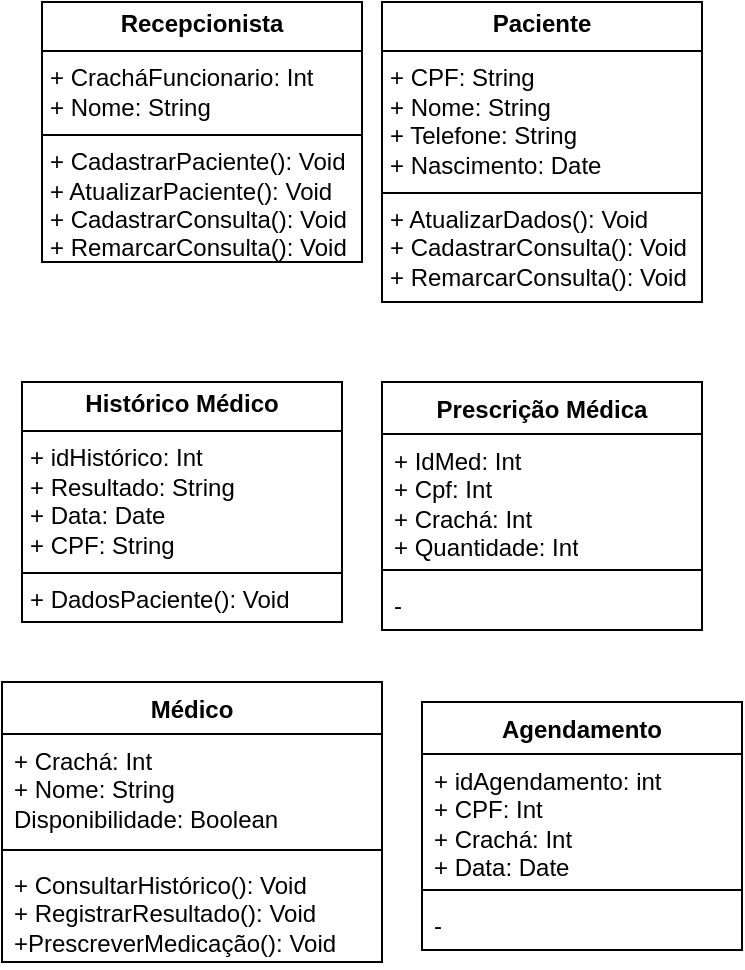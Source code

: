 <mxfile version="24.7.8">
  <diagram name="Página-1" id="qBBI2EXNCd2d6dqIqWiz">
    <mxGraphModel dx="673" dy="760" grid="1" gridSize="10" guides="1" tooltips="1" connect="1" arrows="1" fold="1" page="1" pageScale="1" pageWidth="827" pageHeight="1169" math="0" shadow="0">
      <root>
        <mxCell id="0" />
        <mxCell id="1" parent="0" />
        <mxCell id="Vepa_BBymSGmNV_R9eAt-1" value="&lt;p style=&quot;margin:0px;margin-top:4px;text-align:center;&quot;&gt;&lt;b&gt;Recepcionista&lt;/b&gt;&lt;/p&gt;&lt;hr size=&quot;1&quot; style=&quot;border-style:solid;&quot;&gt;&lt;p style=&quot;margin:0px;margin-left:4px;&quot;&gt;+ CracháFuncionario: Int&lt;/p&gt;&lt;p style=&quot;margin:0px;margin-left:4px;&quot;&gt;+ Nome: String&lt;/p&gt;&lt;hr size=&quot;1&quot; style=&quot;border-style:solid;&quot;&gt;&lt;p style=&quot;margin:0px;margin-left:4px;&quot;&gt;+ CadastrarPaciente(): Void&lt;/p&gt;&lt;p style=&quot;margin:0px;margin-left:4px;&quot;&gt;+ AtualizarPaciente(): Void&lt;/p&gt;&lt;p style=&quot;margin:0px;margin-left:4px;&quot;&gt;+ CadastrarConsulta(): Void&lt;/p&gt;&lt;p style=&quot;margin:0px;margin-left:4px;&quot;&gt;+ RemarcarConsulta(): Void&lt;/p&gt;&lt;p style=&quot;margin:0px;margin-left:4px;&quot;&gt;&lt;br&gt;&lt;/p&gt;&lt;p style=&quot;margin:0px;margin-left:4px;&quot;&gt;&lt;br&gt;&lt;/p&gt;" style="verticalAlign=top;align=left;overflow=fill;html=1;whiteSpace=wrap;" vertex="1" parent="1">
          <mxGeometry x="40" y="40" width="160" height="130" as="geometry" />
        </mxCell>
        <mxCell id="Vepa_BBymSGmNV_R9eAt-3" value="&lt;p style=&quot;margin:0px;margin-top:4px;text-align:center;&quot;&gt;&lt;b&gt;Paciente&lt;/b&gt;&lt;/p&gt;&lt;hr size=&quot;1&quot; style=&quot;border-style:solid;&quot;&gt;&lt;p style=&quot;margin:0px;margin-left:4px;&quot;&gt;+ CPF: String&lt;/p&gt;&lt;p style=&quot;margin:0px;margin-left:4px;&quot;&gt;+ Nome: String&lt;/p&gt;&lt;p style=&quot;margin:0px;margin-left:4px;&quot;&gt;+ Telefone: String&lt;/p&gt;&lt;p style=&quot;margin:0px;margin-left:4px;&quot;&gt;+ Nascimento: Date&lt;/p&gt;&lt;hr size=&quot;1&quot; style=&quot;border-style:solid;&quot;&gt;&lt;p style=&quot;margin:0px;margin-left:4px;&quot;&gt;&lt;span style=&quot;background-color: initial;&quot;&gt;+ AtualizarDados(): Void&lt;/span&gt;&lt;br&gt;&lt;/p&gt;&lt;p style=&quot;margin:0px;margin-left:4px;&quot;&gt;+ CadastrarConsulta(): Void&lt;/p&gt;&lt;p style=&quot;margin:0px;margin-left:4px;&quot;&gt;+ RemarcarConsulta(): Void&lt;/p&gt;&lt;p style=&quot;margin:0px;margin-left:4px;&quot;&gt;&lt;br&gt;&lt;/p&gt;&lt;p style=&quot;margin:0px;margin-left:4px;&quot;&gt;&lt;br&gt;&lt;/p&gt;" style="verticalAlign=top;align=left;overflow=fill;html=1;whiteSpace=wrap;" vertex="1" parent="1">
          <mxGeometry x="210" y="40" width="160" height="150" as="geometry" />
        </mxCell>
        <mxCell id="Vepa_BBymSGmNV_R9eAt-4" value="&lt;p style=&quot;margin:0px;margin-top:4px;text-align:center;&quot;&gt;&lt;b&gt;Histórico Médico&lt;/b&gt;&lt;/p&gt;&lt;hr size=&quot;1&quot; style=&quot;border-style:solid;&quot;&gt;&lt;p style=&quot;margin:0px;margin-left:4px;&quot;&gt;+ idHistórico: Int&lt;/p&gt;&lt;p style=&quot;margin:0px;margin-left:4px;&quot;&gt;+ Resultado: String&lt;/p&gt;&lt;p style=&quot;margin:0px;margin-left:4px;&quot;&gt;+ Data: Date&lt;/p&gt;&lt;p style=&quot;margin:0px;margin-left:4px;&quot;&gt;+ CPF: String&lt;/p&gt;&lt;hr size=&quot;1&quot; style=&quot;border-style:solid;&quot;&gt;&lt;p style=&quot;margin:0px;margin-left:4px;&quot;&gt;+ DadosPaciente(): Void&lt;/p&gt;" style="verticalAlign=top;align=left;overflow=fill;html=1;whiteSpace=wrap;" vertex="1" parent="1">
          <mxGeometry x="30" y="230" width="160" height="120" as="geometry" />
        </mxCell>
        <mxCell id="Vepa_BBymSGmNV_R9eAt-5" value="Prescrição Médica" style="swimlane;fontStyle=1;align=center;verticalAlign=top;childLayout=stackLayout;horizontal=1;startSize=26;horizontalStack=0;resizeParent=1;resizeParentMax=0;resizeLast=0;collapsible=1;marginBottom=0;whiteSpace=wrap;html=1;" vertex="1" parent="1">
          <mxGeometry x="210" y="230" width="160" height="124" as="geometry" />
        </mxCell>
        <mxCell id="Vepa_BBymSGmNV_R9eAt-6" value="+ IdMed: Int&lt;div&gt;+ Cpf: Int&lt;/div&gt;&lt;div&gt;+ Crachá: Int&lt;/div&gt;&lt;div&gt;+ Quantidade: Int&lt;/div&gt;&lt;div&gt;&lt;br&gt;&lt;/div&gt;" style="text;strokeColor=none;fillColor=none;align=left;verticalAlign=top;spacingLeft=4;spacingRight=4;overflow=hidden;rotatable=0;points=[[0,0.5],[1,0.5]];portConstraint=eastwest;whiteSpace=wrap;html=1;" vertex="1" parent="Vepa_BBymSGmNV_R9eAt-5">
          <mxGeometry y="26" width="160" height="64" as="geometry" />
        </mxCell>
        <mxCell id="Vepa_BBymSGmNV_R9eAt-7" value="" style="line;strokeWidth=1;fillColor=none;align=left;verticalAlign=middle;spacingTop=-1;spacingLeft=3;spacingRight=3;rotatable=0;labelPosition=right;points=[];portConstraint=eastwest;strokeColor=inherit;" vertex="1" parent="Vepa_BBymSGmNV_R9eAt-5">
          <mxGeometry y="90" width="160" height="8" as="geometry" />
        </mxCell>
        <mxCell id="Vepa_BBymSGmNV_R9eAt-8" value="-" style="text;strokeColor=none;fillColor=none;align=left;verticalAlign=top;spacingLeft=4;spacingRight=4;overflow=hidden;rotatable=0;points=[[0,0.5],[1,0.5]];portConstraint=eastwest;whiteSpace=wrap;html=1;" vertex="1" parent="Vepa_BBymSGmNV_R9eAt-5">
          <mxGeometry y="98" width="160" height="26" as="geometry" />
        </mxCell>
        <mxCell id="Vepa_BBymSGmNV_R9eAt-9" value="Médico" style="swimlane;fontStyle=1;align=center;verticalAlign=top;childLayout=stackLayout;horizontal=1;startSize=26;horizontalStack=0;resizeParent=1;resizeParentMax=0;resizeLast=0;collapsible=1;marginBottom=0;whiteSpace=wrap;html=1;" vertex="1" parent="1">
          <mxGeometry x="20" y="380" width="190" height="140" as="geometry" />
        </mxCell>
        <mxCell id="Vepa_BBymSGmNV_R9eAt-10" value="+ Crachá: Int&lt;div&gt;+ Nome: String&lt;/div&gt;&lt;div&gt;Disponibilidade: Boolean&lt;/div&gt;" style="text;strokeColor=none;fillColor=none;align=left;verticalAlign=top;spacingLeft=4;spacingRight=4;overflow=hidden;rotatable=0;points=[[0,0.5],[1,0.5]];portConstraint=eastwest;whiteSpace=wrap;html=1;" vertex="1" parent="Vepa_BBymSGmNV_R9eAt-9">
          <mxGeometry y="26" width="190" height="54" as="geometry" />
        </mxCell>
        <mxCell id="Vepa_BBymSGmNV_R9eAt-11" value="" style="line;strokeWidth=1;fillColor=none;align=left;verticalAlign=middle;spacingTop=-1;spacingLeft=3;spacingRight=3;rotatable=0;labelPosition=right;points=[];portConstraint=eastwest;strokeColor=inherit;" vertex="1" parent="Vepa_BBymSGmNV_R9eAt-9">
          <mxGeometry y="80" width="190" height="8" as="geometry" />
        </mxCell>
        <mxCell id="Vepa_BBymSGmNV_R9eAt-12" value="+ ConsultarHistórico(): Void&lt;div&gt;+ RegistrarResultado(): Void&lt;/div&gt;&lt;div&gt;+PrescreverMedicação(): Void&lt;/div&gt;" style="text;strokeColor=none;fillColor=none;align=left;verticalAlign=top;spacingLeft=4;spacingRight=4;overflow=hidden;rotatable=0;points=[[0,0.5],[1,0.5]];portConstraint=eastwest;whiteSpace=wrap;html=1;" vertex="1" parent="Vepa_BBymSGmNV_R9eAt-9">
          <mxGeometry y="88" width="190" height="52" as="geometry" />
        </mxCell>
        <mxCell id="Vepa_BBymSGmNV_R9eAt-13" value="Agendamento" style="swimlane;fontStyle=1;align=center;verticalAlign=top;childLayout=stackLayout;horizontal=1;startSize=26;horizontalStack=0;resizeParent=1;resizeParentMax=0;resizeLast=0;collapsible=1;marginBottom=0;whiteSpace=wrap;html=1;" vertex="1" parent="1">
          <mxGeometry x="230" y="390" width="160" height="124" as="geometry" />
        </mxCell>
        <mxCell id="Vepa_BBymSGmNV_R9eAt-14" value="&lt;div&gt;+ idAgendamento: int&lt;/div&gt;+ CPF: Int&lt;div&gt;+ Crachá: Int&lt;/div&gt;&lt;div&gt;+ Data: Date&lt;/div&gt;&lt;div&gt;&lt;br&gt;&lt;/div&gt;" style="text;strokeColor=none;fillColor=none;align=left;verticalAlign=top;spacingLeft=4;spacingRight=4;overflow=hidden;rotatable=0;points=[[0,0.5],[1,0.5]];portConstraint=eastwest;whiteSpace=wrap;html=1;" vertex="1" parent="Vepa_BBymSGmNV_R9eAt-13">
          <mxGeometry y="26" width="160" height="64" as="geometry" />
        </mxCell>
        <mxCell id="Vepa_BBymSGmNV_R9eAt-15" value="" style="line;strokeWidth=1;fillColor=none;align=left;verticalAlign=middle;spacingTop=-1;spacingLeft=3;spacingRight=3;rotatable=0;labelPosition=right;points=[];portConstraint=eastwest;strokeColor=inherit;" vertex="1" parent="Vepa_BBymSGmNV_R9eAt-13">
          <mxGeometry y="90" width="160" height="8" as="geometry" />
        </mxCell>
        <mxCell id="Vepa_BBymSGmNV_R9eAt-16" value="-" style="text;strokeColor=none;fillColor=none;align=left;verticalAlign=top;spacingLeft=4;spacingRight=4;overflow=hidden;rotatable=0;points=[[0,0.5],[1,0.5]];portConstraint=eastwest;whiteSpace=wrap;html=1;" vertex="1" parent="Vepa_BBymSGmNV_R9eAt-13">
          <mxGeometry y="98" width="160" height="26" as="geometry" />
        </mxCell>
      </root>
    </mxGraphModel>
  </diagram>
</mxfile>
